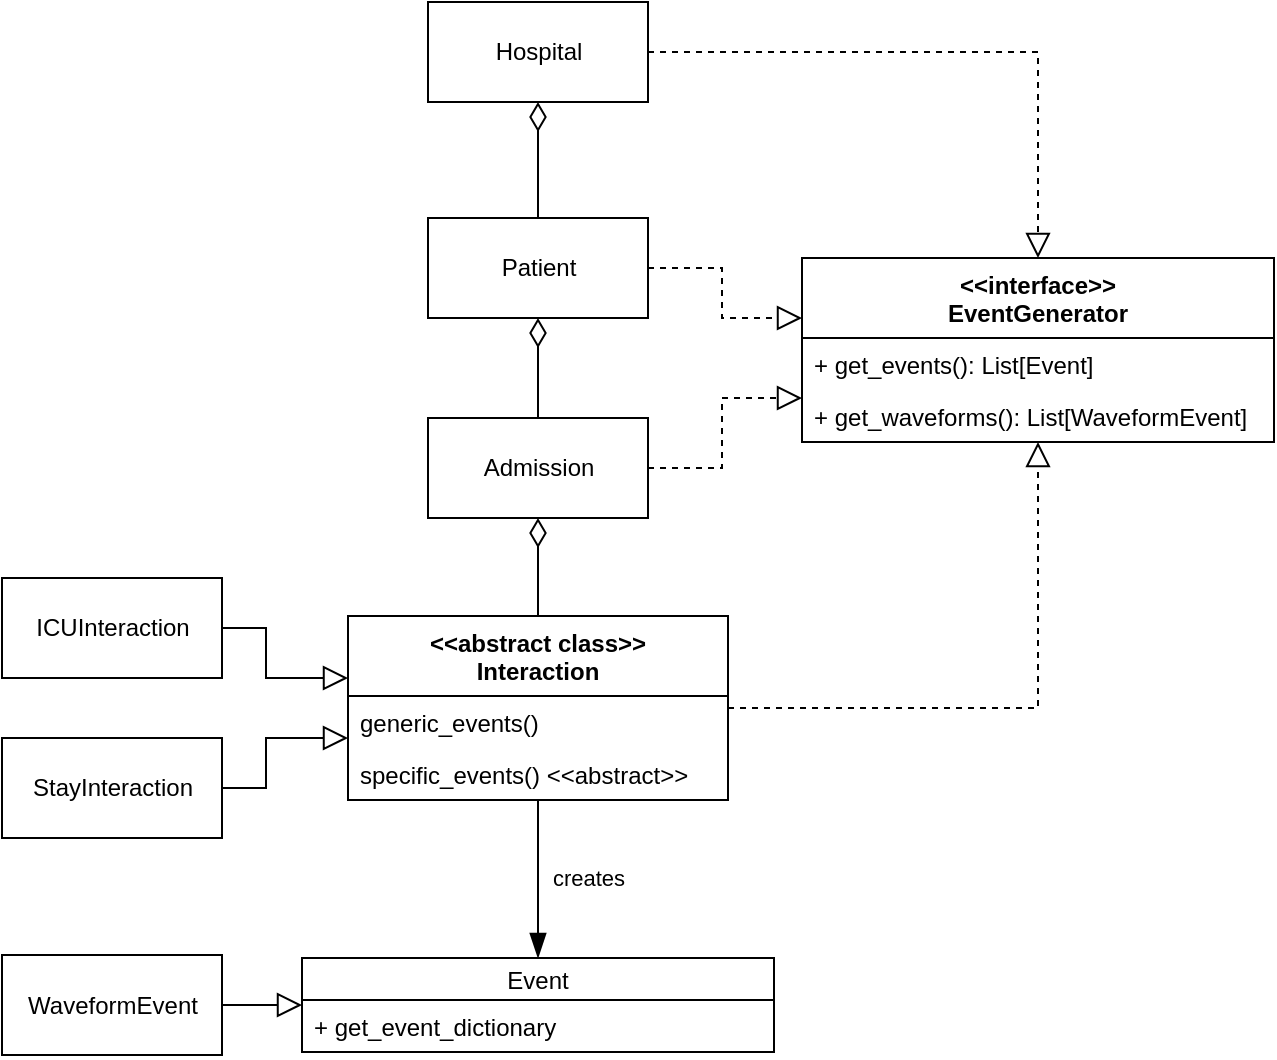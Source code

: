 <mxfile version="20.5.3" type="device"><diagram id="GuVuKh-MMEJ54jD7JYB2" name="Pagina-1"><mxGraphModel dx="2009" dy="737" grid="1" gridSize="10" guides="1" tooltips="1" connect="1" arrows="1" fold="1" page="1" pageScale="1" pageWidth="827" pageHeight="1169" math="0" shadow="0"><root><mxCell id="0"/><mxCell id="1" parent="0"/><mxCell id="i7_TMN0nyIKbpVssKlEe-66" style="edgeStyle=orthogonalEdgeStyle;rounded=0;orthogonalLoop=1;jettySize=auto;html=1;strokeWidth=1;startArrow=none;startFill=0;endArrow=block;endFill=0;startSize=12;endSize=10;" edge="1" parent="1" source="i7_TMN0nyIKbpVssKlEe-31" target="i7_TMN0nyIKbpVssKlEe-39"><mxGeometry relative="1" as="geometry"><mxPoint x="373" y="555" as="sourcePoint"/><mxPoint x="333" y="530" as="targetPoint"/><Array as="points"><mxPoint x="102" y="555"/><mxPoint x="102" y="530"/></Array></mxGeometry></mxCell><mxCell id="i7_TMN0nyIKbpVssKlEe-26" style="edgeStyle=orthogonalEdgeStyle;rounded=0;orthogonalLoop=1;jettySize=auto;html=1;endArrow=none;endFill=0;strokeWidth=1;endSize=10;startArrow=diamondThin;startFill=0;startSize=12;" edge="1" parent="1" source="i7_TMN0nyIKbpVssKlEe-16" target="i7_TMN0nyIKbpVssKlEe-18"><mxGeometry relative="1" as="geometry"/></mxCell><mxCell id="i7_TMN0nyIKbpVssKlEe-69" style="edgeStyle=orthogonalEdgeStyle;rounded=0;orthogonalLoop=1;jettySize=auto;html=1;strokeWidth=1;startArrow=none;startFill=0;endArrow=block;endFill=0;startSize=12;endSize=10;dashed=1;" edge="1" parent="1" source="i7_TMN0nyIKbpVssKlEe-16" target="i7_TMN0nyIKbpVssKlEe-43"><mxGeometry relative="1" as="geometry"/></mxCell><mxCell id="i7_TMN0nyIKbpVssKlEe-16" value="Hospital" style="html=1;" vertex="1" parent="1"><mxGeometry x="183" y="162" width="110" height="50" as="geometry"/></mxCell><mxCell id="i7_TMN0nyIKbpVssKlEe-27" style="edgeStyle=orthogonalEdgeStyle;rounded=0;orthogonalLoop=1;jettySize=auto;html=1;strokeWidth=1;endArrow=none;endFill=0;endSize=10;startSize=12;startArrow=diamondThin;startFill=0;" edge="1" parent="1" source="i7_TMN0nyIKbpVssKlEe-18" target="i7_TMN0nyIKbpVssKlEe-19"><mxGeometry relative="1" as="geometry"/></mxCell><mxCell id="i7_TMN0nyIKbpVssKlEe-70" style="edgeStyle=orthogonalEdgeStyle;rounded=0;orthogonalLoop=1;jettySize=auto;html=1;strokeWidth=1;startArrow=none;startFill=0;endArrow=block;endFill=0;startSize=12;endSize=10;dashed=1;" edge="1" parent="1" source="i7_TMN0nyIKbpVssKlEe-18" target="i7_TMN0nyIKbpVssKlEe-43"><mxGeometry relative="1" as="geometry"><Array as="points"><mxPoint x="330" y="295"/><mxPoint x="330" y="320"/></Array></mxGeometry></mxCell><mxCell id="i7_TMN0nyIKbpVssKlEe-18" value="Patient" style="html=1;" vertex="1" parent="1"><mxGeometry x="183" y="270" width="110" height="50" as="geometry"/></mxCell><mxCell id="i7_TMN0nyIKbpVssKlEe-28" style="edgeStyle=orthogonalEdgeStyle;rounded=0;orthogonalLoop=1;jettySize=auto;html=1;strokeWidth=1;endArrow=none;endFill=0;endSize=10;startArrow=diamondThin;startFill=0;startSize=12;" edge="1" parent="1" source="i7_TMN0nyIKbpVssKlEe-19" target="i7_TMN0nyIKbpVssKlEe-39"><mxGeometry relative="1" as="geometry"><mxPoint x="580" y="305" as="targetPoint"/></mxGeometry></mxCell><mxCell id="i7_TMN0nyIKbpVssKlEe-71" style="edgeStyle=orthogonalEdgeStyle;rounded=0;orthogonalLoop=1;jettySize=auto;html=1;strokeWidth=1;startArrow=none;startFill=0;endArrow=block;endFill=0;startSize=12;endSize=10;dashed=1;" edge="1" parent="1" source="i7_TMN0nyIKbpVssKlEe-19" target="i7_TMN0nyIKbpVssKlEe-43"><mxGeometry relative="1" as="geometry"><Array as="points"><mxPoint x="330" y="395"/><mxPoint x="330" y="360"/></Array></mxGeometry></mxCell><mxCell id="i7_TMN0nyIKbpVssKlEe-19" value="Admission" style="html=1;" vertex="1" parent="1"><mxGeometry x="183" y="370" width="110" height="50" as="geometry"/></mxCell><mxCell id="i7_TMN0nyIKbpVssKlEe-31" value="StayInteraction" style="html=1;" vertex="1" parent="1"><mxGeometry x="-30" y="530" width="110" height="50" as="geometry"/></mxCell><mxCell id="i7_TMN0nyIKbpVssKlEe-64" style="edgeStyle=orthogonalEdgeStyle;rounded=0;orthogonalLoop=1;jettySize=auto;html=1;strokeWidth=1;startArrow=none;startFill=0;endArrow=block;endFill=0;startSize=12;endSize=10;" edge="1" parent="1" source="i7_TMN0nyIKbpVssKlEe-33" target="i7_TMN0nyIKbpVssKlEe-39"><mxGeometry relative="1" as="geometry"><Array as="points"><mxPoint x="102" y="475"/><mxPoint x="102" y="500"/></Array></mxGeometry></mxCell><mxCell id="i7_TMN0nyIKbpVssKlEe-33" value="ICUInteraction" style="html=1;" vertex="1" parent="1"><mxGeometry x="-30" y="450" width="110" height="50" as="geometry"/></mxCell><mxCell id="i7_TMN0nyIKbpVssKlEe-55" style="edgeStyle=orthogonalEdgeStyle;rounded=0;orthogonalLoop=1;jettySize=auto;html=1;strokeWidth=1;startArrow=none;startFill=0;endArrow=blockThin;endFill=1;startSize=10;endSize=10;" edge="1" parent="1" source="i7_TMN0nyIKbpVssKlEe-39" target="i7_TMN0nyIKbpVssKlEe-59"><mxGeometry relative="1" as="geometry"><mxPoint x="433" y="515" as="targetPoint"/></mxGeometry></mxCell><mxCell id="i7_TMN0nyIKbpVssKlEe-56" value="creates" style="edgeLabel;html=1;align=center;verticalAlign=middle;resizable=0;points=[];" vertex="1" connectable="0" parent="i7_TMN0nyIKbpVssKlEe-55"><mxGeometry x="-0.24" y="3" relative="1" as="geometry"><mxPoint x="22" y="9" as="offset"/></mxGeometry></mxCell><mxCell id="i7_TMN0nyIKbpVssKlEe-72" style="edgeStyle=orthogonalEdgeStyle;rounded=0;orthogonalLoop=1;jettySize=auto;html=1;strokeWidth=1;startArrow=none;startFill=0;endArrow=block;endFill=0;startSize=12;endSize=10;dashed=1;" edge="1" parent="1" source="i7_TMN0nyIKbpVssKlEe-39" target="i7_TMN0nyIKbpVssKlEe-43"><mxGeometry relative="1" as="geometry"/></mxCell><mxCell id="i7_TMN0nyIKbpVssKlEe-39" value="&#xA;&lt;&lt;abstract class&gt;&gt;&#xA;Interaction&#xA;" style="swimlane;fontStyle=1;childLayout=stackLayout;horizontal=1;startSize=40;fillColor=none;horizontalStack=0;resizeParent=1;resizeParentMax=0;resizeLast=0;collapsible=1;marginBottom=0;" vertex="1" parent="1"><mxGeometry x="143" y="469" width="190" height="92" as="geometry"/></mxCell><mxCell id="i7_TMN0nyIKbpVssKlEe-40" value="generic_events()" style="text;strokeColor=none;fillColor=none;align=left;verticalAlign=top;spacingLeft=4;spacingRight=4;overflow=hidden;rotatable=0;points=[[0,0.5],[1,0.5]];portConstraint=eastwest;" vertex="1" parent="i7_TMN0nyIKbpVssKlEe-39"><mxGeometry y="40" width="190" height="26" as="geometry"/></mxCell><mxCell id="i7_TMN0nyIKbpVssKlEe-42" value="specific_events() &lt;&lt;abstract&gt;&gt;" style="text;strokeColor=none;fillColor=none;align=left;verticalAlign=top;spacingLeft=4;spacingRight=4;overflow=hidden;rotatable=0;points=[[0,0.5],[1,0.5]];portConstraint=eastwest;fontStyle=0" vertex="1" parent="i7_TMN0nyIKbpVssKlEe-39"><mxGeometry y="66" width="190" height="26" as="geometry"/></mxCell><mxCell id="i7_TMN0nyIKbpVssKlEe-43" value="&lt;&lt;interface&gt;&gt;&#xA;EventGenerator" style="swimlane;fontStyle=1;childLayout=stackLayout;horizontal=1;startSize=40;fillColor=none;horizontalStack=0;resizeParent=1;resizeParentMax=0;resizeLast=0;collapsible=1;marginBottom=0;" vertex="1" parent="1"><mxGeometry x="370" y="290" width="236" height="92" as="geometry"/></mxCell><mxCell id="i7_TMN0nyIKbpVssKlEe-44" value="+ get_events(): List[Event]" style="text;strokeColor=none;fillColor=none;align=left;verticalAlign=top;spacingLeft=4;spacingRight=4;overflow=hidden;rotatable=0;points=[[0,0.5],[1,0.5]];portConstraint=eastwest;" vertex="1" parent="i7_TMN0nyIKbpVssKlEe-43"><mxGeometry y="40" width="236" height="26" as="geometry"/></mxCell><mxCell id="i7_TMN0nyIKbpVssKlEe-45" value="+ get_waveforms(): List[WaveformEvent]" style="text;strokeColor=none;fillColor=none;align=left;verticalAlign=top;spacingLeft=4;spacingRight=4;overflow=hidden;rotatable=0;points=[[0,0.5],[1,0.5]];portConstraint=eastwest;" vertex="1" parent="i7_TMN0nyIKbpVssKlEe-43"><mxGeometry y="66" width="236" height="26" as="geometry"/></mxCell><mxCell id="i7_TMN0nyIKbpVssKlEe-59" value="Event" style="swimlane;fontStyle=0;childLayout=stackLayout;horizontal=1;startSize=21;fillColor=none;horizontalStack=0;resizeParent=1;resizeParentMax=0;resizeLast=0;collapsible=1;marginBottom=0;" vertex="1" parent="1"><mxGeometry x="120" y="640" width="236" height="47" as="geometry"/></mxCell><mxCell id="i7_TMN0nyIKbpVssKlEe-60" value="+ get_event_dictionary" style="text;strokeColor=none;fillColor=none;align=left;verticalAlign=top;spacingLeft=4;spacingRight=4;overflow=hidden;rotatable=0;points=[[0,0.5],[1,0.5]];portConstraint=eastwest;" vertex="1" parent="i7_TMN0nyIKbpVssKlEe-59"><mxGeometry y="21" width="236" height="26" as="geometry"/></mxCell><mxCell id="i7_TMN0nyIKbpVssKlEe-61" style="edgeStyle=orthogonalEdgeStyle;rounded=0;orthogonalLoop=1;jettySize=auto;html=1;strokeWidth=1;startArrow=none;startFill=0;endArrow=block;endFill=0;startSize=10;endSize=10;" edge="1" parent="1" source="i7_TMN0nyIKbpVssKlEe-62" target="i7_TMN0nyIKbpVssKlEe-59"><mxGeometry relative="1" as="geometry"/></mxCell><mxCell id="i7_TMN0nyIKbpVssKlEe-62" value="WaveformEvent" style="html=1;" vertex="1" parent="1"><mxGeometry x="-30" y="638.5" width="110" height="50" as="geometry"/></mxCell></root></mxGraphModel></diagram></mxfile>